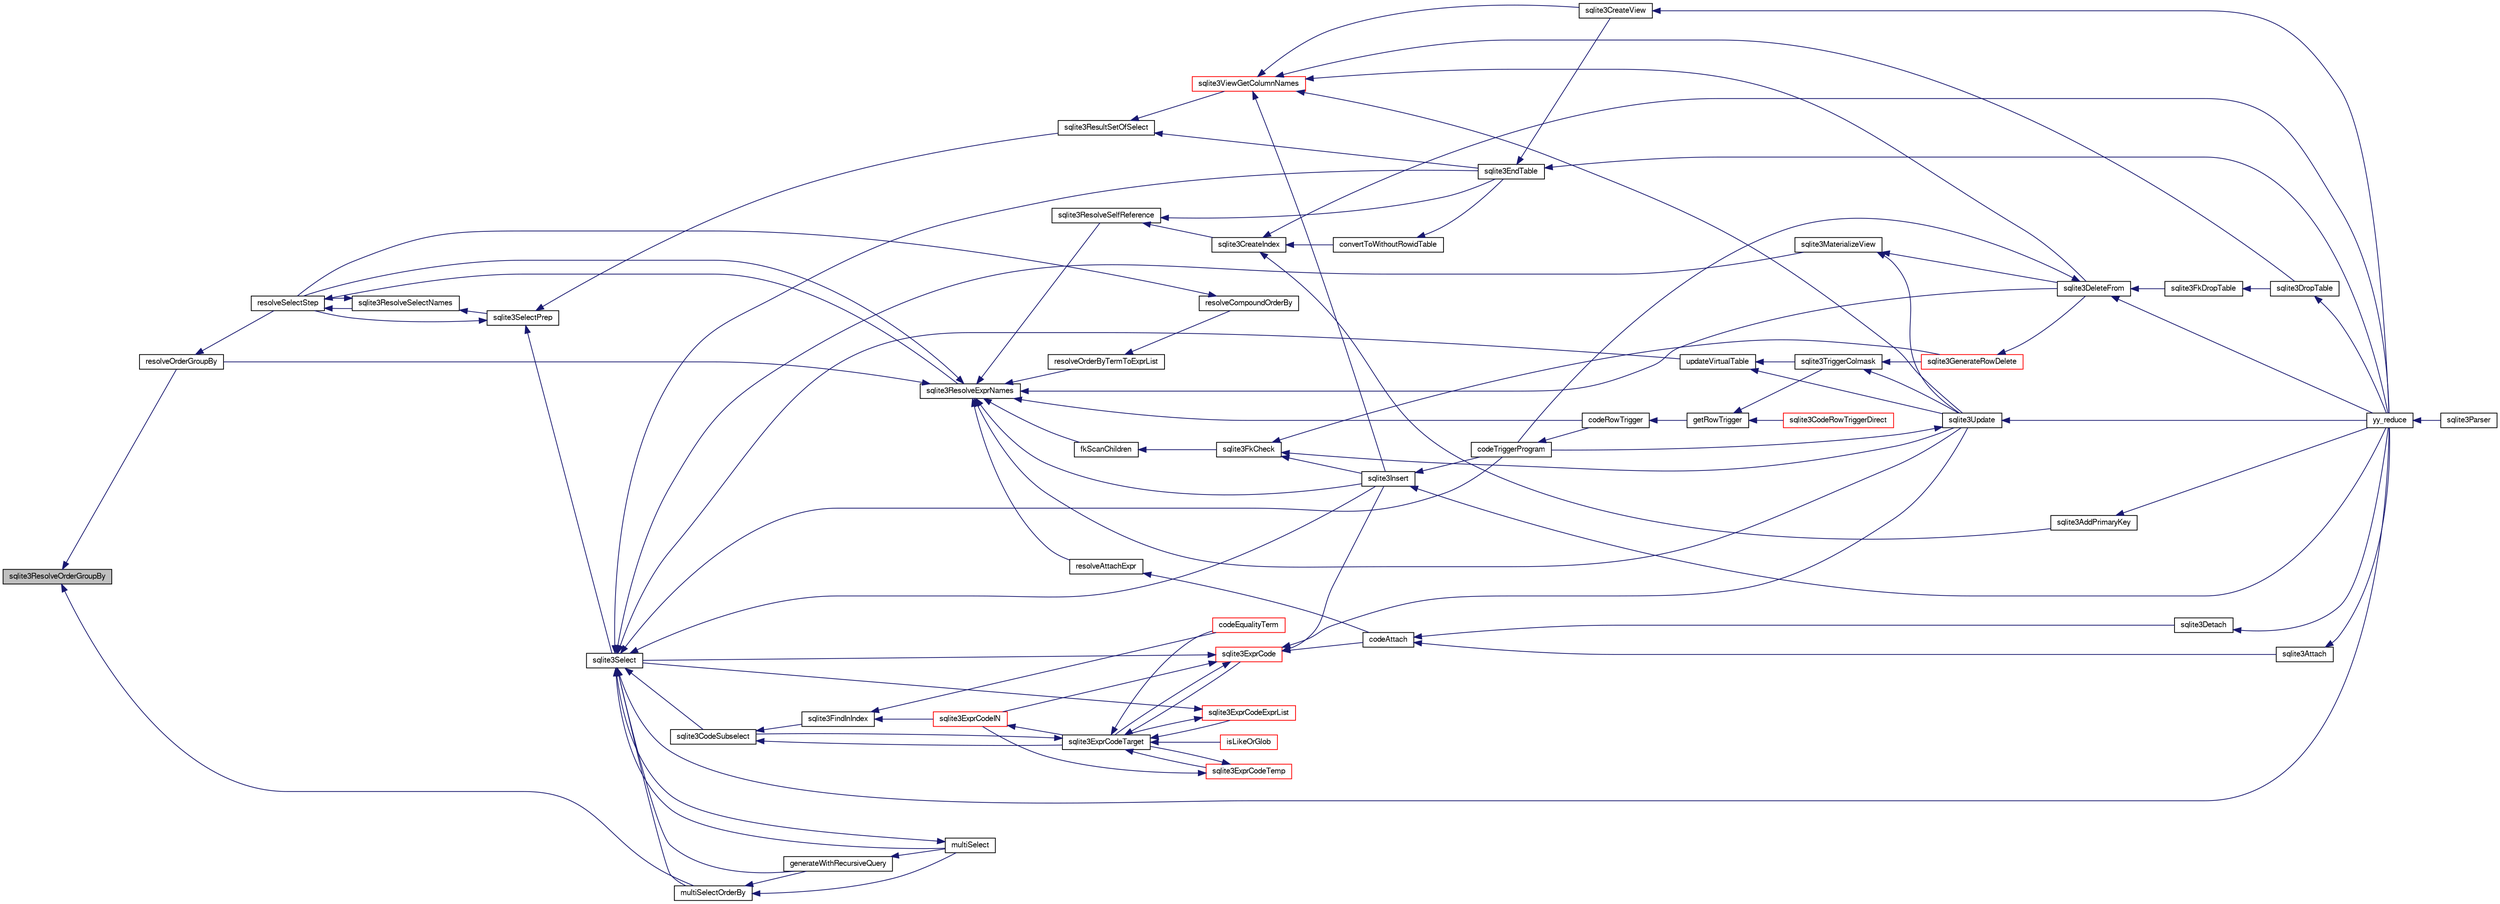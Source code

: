 digraph "sqlite3ResolveOrderGroupBy"
{
  edge [fontname="FreeSans",fontsize="10",labelfontname="FreeSans",labelfontsize="10"];
  node [fontname="FreeSans",fontsize="10",shape=record];
  rankdir="LR";
  Node679423 [label="sqlite3ResolveOrderGroupBy",height=0.2,width=0.4,color="black", fillcolor="grey75", style="filled", fontcolor="black"];
  Node679423 -> Node679424 [dir="back",color="midnightblue",fontsize="10",style="solid",fontname="FreeSans"];
  Node679424 [label="resolveOrderGroupBy",height=0.2,width=0.4,color="black", fillcolor="white", style="filled",URL="$sqlite3_8c.html#a4dc8ed6177a5de887eae1010992e3d00"];
  Node679424 -> Node679425 [dir="back",color="midnightblue",fontsize="10",style="solid",fontname="FreeSans"];
  Node679425 [label="resolveSelectStep",height=0.2,width=0.4,color="black", fillcolor="white", style="filled",URL="$sqlite3_8c.html#a0b9015a9e505c63fd104dcbad672c814"];
  Node679425 -> Node679426 [dir="back",color="midnightblue",fontsize="10",style="solid",fontname="FreeSans"];
  Node679426 [label="sqlite3ResolveExprNames",height=0.2,width=0.4,color="black", fillcolor="white", style="filled",URL="$sqlite3_8c.html#a537cf717a3f847807d3a3fd65da636ad"];
  Node679426 -> Node679427 [dir="back",color="midnightblue",fontsize="10",style="solid",fontname="FreeSans"];
  Node679427 [label="resolveOrderByTermToExprList",height=0.2,width=0.4,color="black", fillcolor="white", style="filled",URL="$sqlite3_8c.html#ac7f7eabdc769257622ad90aac3e02fe6"];
  Node679427 -> Node679428 [dir="back",color="midnightblue",fontsize="10",style="solid",fontname="FreeSans"];
  Node679428 [label="resolveCompoundOrderBy",height=0.2,width=0.4,color="black", fillcolor="white", style="filled",URL="$sqlite3_8c.html#a462c5aa49cfd6aad6a92fa60ddefc569"];
  Node679428 -> Node679425 [dir="back",color="midnightblue",fontsize="10",style="solid",fontname="FreeSans"];
  Node679426 -> Node679424 [dir="back",color="midnightblue",fontsize="10",style="solid",fontname="FreeSans"];
  Node679426 -> Node679425 [dir="back",color="midnightblue",fontsize="10",style="solid",fontname="FreeSans"];
  Node679426 -> Node679429 [dir="back",color="midnightblue",fontsize="10",style="solid",fontname="FreeSans"];
  Node679429 [label="sqlite3ResolveSelfReference",height=0.2,width=0.4,color="black", fillcolor="white", style="filled",URL="$sqlite3_8c.html#ab524095a849de78f8728167d19336094"];
  Node679429 -> Node679430 [dir="back",color="midnightblue",fontsize="10",style="solid",fontname="FreeSans"];
  Node679430 [label="sqlite3EndTable",height=0.2,width=0.4,color="black", fillcolor="white", style="filled",URL="$sqlite3_8c.html#a7b5f2c66c0f0b6f819d970ca389768b0"];
  Node679430 -> Node679431 [dir="back",color="midnightblue",fontsize="10",style="solid",fontname="FreeSans"];
  Node679431 [label="sqlite3CreateView",height=0.2,width=0.4,color="black", fillcolor="white", style="filled",URL="$sqlite3_8c.html#a9d85cb00ff71dee5cd9a019503a6982e"];
  Node679431 -> Node679432 [dir="back",color="midnightblue",fontsize="10",style="solid",fontname="FreeSans"];
  Node679432 [label="yy_reduce",height=0.2,width=0.4,color="black", fillcolor="white", style="filled",URL="$sqlite3_8c.html#a7c419a9b25711c666a9a2449ef377f14"];
  Node679432 -> Node679433 [dir="back",color="midnightblue",fontsize="10",style="solid",fontname="FreeSans"];
  Node679433 [label="sqlite3Parser",height=0.2,width=0.4,color="black", fillcolor="white", style="filled",URL="$sqlite3_8c.html#a0327d71a5fabe0b6a343d78a2602e72a"];
  Node679430 -> Node679432 [dir="back",color="midnightblue",fontsize="10",style="solid",fontname="FreeSans"];
  Node679429 -> Node679434 [dir="back",color="midnightblue",fontsize="10",style="solid",fontname="FreeSans"];
  Node679434 [label="sqlite3CreateIndex",height=0.2,width=0.4,color="black", fillcolor="white", style="filled",URL="$sqlite3_8c.html#a8dbe5e590ab6c58a8c45f34f7c81e825"];
  Node679434 -> Node679435 [dir="back",color="midnightblue",fontsize="10",style="solid",fontname="FreeSans"];
  Node679435 [label="sqlite3AddPrimaryKey",height=0.2,width=0.4,color="black", fillcolor="white", style="filled",URL="$sqlite3_8c.html#af2b0672c3379d2a7d927d210ae0ade62"];
  Node679435 -> Node679432 [dir="back",color="midnightblue",fontsize="10",style="solid",fontname="FreeSans"];
  Node679434 -> Node679436 [dir="back",color="midnightblue",fontsize="10",style="solid",fontname="FreeSans"];
  Node679436 [label="convertToWithoutRowidTable",height=0.2,width=0.4,color="black", fillcolor="white", style="filled",URL="$sqlite3_8c.html#a0d41effc4e4a0ba740429a08f6747313"];
  Node679436 -> Node679430 [dir="back",color="midnightblue",fontsize="10",style="solid",fontname="FreeSans"];
  Node679434 -> Node679432 [dir="back",color="midnightblue",fontsize="10",style="solid",fontname="FreeSans"];
  Node679426 -> Node679437 [dir="back",color="midnightblue",fontsize="10",style="solid",fontname="FreeSans"];
  Node679437 [label="resolveAttachExpr",height=0.2,width=0.4,color="black", fillcolor="white", style="filled",URL="$sqlite3_8c.html#a2b0ae2ee3fae38ccc805f582a9ce38f5"];
  Node679437 -> Node679438 [dir="back",color="midnightblue",fontsize="10",style="solid",fontname="FreeSans"];
  Node679438 [label="codeAttach",height=0.2,width=0.4,color="black", fillcolor="white", style="filled",URL="$sqlite3_8c.html#ade4e9e30d828a19c191fdcb098676d5b"];
  Node679438 -> Node679439 [dir="back",color="midnightblue",fontsize="10",style="solid",fontname="FreeSans"];
  Node679439 [label="sqlite3Detach",height=0.2,width=0.4,color="black", fillcolor="white", style="filled",URL="$sqlite3_8c.html#ab1a5a0b01c7560aef5e0b8603a68747d"];
  Node679439 -> Node679432 [dir="back",color="midnightblue",fontsize="10",style="solid",fontname="FreeSans"];
  Node679438 -> Node679440 [dir="back",color="midnightblue",fontsize="10",style="solid",fontname="FreeSans"];
  Node679440 [label="sqlite3Attach",height=0.2,width=0.4,color="black", fillcolor="white", style="filled",URL="$sqlite3_8c.html#ae0907fe0b43cc1b4c7e6a16213e8546f"];
  Node679440 -> Node679432 [dir="back",color="midnightblue",fontsize="10",style="solid",fontname="FreeSans"];
  Node679426 -> Node679441 [dir="back",color="midnightblue",fontsize="10",style="solid",fontname="FreeSans"];
  Node679441 [label="sqlite3DeleteFrom",height=0.2,width=0.4,color="black", fillcolor="white", style="filled",URL="$sqlite3_8c.html#ab9b4b45349188b49eabb23f94608a091"];
  Node679441 -> Node679442 [dir="back",color="midnightblue",fontsize="10",style="solid",fontname="FreeSans"];
  Node679442 [label="sqlite3FkDropTable",height=0.2,width=0.4,color="black", fillcolor="white", style="filled",URL="$sqlite3_8c.html#a1218c6fc74e89152ceaa4760e82f5ef9"];
  Node679442 -> Node679443 [dir="back",color="midnightblue",fontsize="10",style="solid",fontname="FreeSans"];
  Node679443 [label="sqlite3DropTable",height=0.2,width=0.4,color="black", fillcolor="white", style="filled",URL="$sqlite3_8c.html#a5534f77364b5568783c0e50db3c9defb"];
  Node679443 -> Node679432 [dir="back",color="midnightblue",fontsize="10",style="solid",fontname="FreeSans"];
  Node679441 -> Node679444 [dir="back",color="midnightblue",fontsize="10",style="solid",fontname="FreeSans"];
  Node679444 [label="codeTriggerProgram",height=0.2,width=0.4,color="black", fillcolor="white", style="filled",URL="$sqlite3_8c.html#a120801f59d9281d201d2ff4b2606836e"];
  Node679444 -> Node679445 [dir="back",color="midnightblue",fontsize="10",style="solid",fontname="FreeSans"];
  Node679445 [label="codeRowTrigger",height=0.2,width=0.4,color="black", fillcolor="white", style="filled",URL="$sqlite3_8c.html#a463cea5aaaf388b560b206570a0022fc"];
  Node679445 -> Node679446 [dir="back",color="midnightblue",fontsize="10",style="solid",fontname="FreeSans"];
  Node679446 [label="getRowTrigger",height=0.2,width=0.4,color="black", fillcolor="white", style="filled",URL="$sqlite3_8c.html#a69626ef20b540d1a2b19cf56f3f45689"];
  Node679446 -> Node679447 [dir="back",color="midnightblue",fontsize="10",style="solid",fontname="FreeSans"];
  Node679447 [label="sqlite3CodeRowTriggerDirect",height=0.2,width=0.4,color="red", fillcolor="white", style="filled",URL="$sqlite3_8c.html#ad92829f9001bcf89a0299dad5a48acd4"];
  Node679446 -> Node679454 [dir="back",color="midnightblue",fontsize="10",style="solid",fontname="FreeSans"];
  Node679454 [label="sqlite3TriggerColmask",height=0.2,width=0.4,color="black", fillcolor="white", style="filled",URL="$sqlite3_8c.html#acace8e99e37ae5e84ea03c65e820c540"];
  Node679454 -> Node679449 [dir="back",color="midnightblue",fontsize="10",style="solid",fontname="FreeSans"];
  Node679449 [label="sqlite3GenerateRowDelete",height=0.2,width=0.4,color="red", fillcolor="white", style="filled",URL="$sqlite3_8c.html#a2c76cbf3027fc18fdbb8cb4cd96b77d9"];
  Node679449 -> Node679441 [dir="back",color="midnightblue",fontsize="10",style="solid",fontname="FreeSans"];
  Node679454 -> Node679452 [dir="back",color="midnightblue",fontsize="10",style="solid",fontname="FreeSans"];
  Node679452 [label="sqlite3Update",height=0.2,width=0.4,color="black", fillcolor="white", style="filled",URL="$sqlite3_8c.html#ac5aa67c46e8cc8174566fabe6809fafa"];
  Node679452 -> Node679444 [dir="back",color="midnightblue",fontsize="10",style="solid",fontname="FreeSans"];
  Node679452 -> Node679432 [dir="back",color="midnightblue",fontsize="10",style="solid",fontname="FreeSans"];
  Node679441 -> Node679432 [dir="back",color="midnightblue",fontsize="10",style="solid",fontname="FreeSans"];
  Node679426 -> Node679455 [dir="back",color="midnightblue",fontsize="10",style="solid",fontname="FreeSans"];
  Node679455 [label="fkScanChildren",height=0.2,width=0.4,color="black", fillcolor="white", style="filled",URL="$sqlite3_8c.html#a67c9dcb484336b3155e7a82a037d4691"];
  Node679455 -> Node679456 [dir="back",color="midnightblue",fontsize="10",style="solid",fontname="FreeSans"];
  Node679456 [label="sqlite3FkCheck",height=0.2,width=0.4,color="black", fillcolor="white", style="filled",URL="$sqlite3_8c.html#aa38fb76c7d6f48f19772877a41703b92"];
  Node679456 -> Node679449 [dir="back",color="midnightblue",fontsize="10",style="solid",fontname="FreeSans"];
  Node679456 -> Node679451 [dir="back",color="midnightblue",fontsize="10",style="solid",fontname="FreeSans"];
  Node679451 [label="sqlite3Insert",height=0.2,width=0.4,color="black", fillcolor="white", style="filled",URL="$sqlite3_8c.html#a5b17c9c2000bae6bdff8e6be48d7dc2b"];
  Node679451 -> Node679444 [dir="back",color="midnightblue",fontsize="10",style="solid",fontname="FreeSans"];
  Node679451 -> Node679432 [dir="back",color="midnightblue",fontsize="10",style="solid",fontname="FreeSans"];
  Node679456 -> Node679452 [dir="back",color="midnightblue",fontsize="10",style="solid",fontname="FreeSans"];
  Node679426 -> Node679451 [dir="back",color="midnightblue",fontsize="10",style="solid",fontname="FreeSans"];
  Node679426 -> Node679445 [dir="back",color="midnightblue",fontsize="10",style="solid",fontname="FreeSans"];
  Node679426 -> Node679452 [dir="back",color="midnightblue",fontsize="10",style="solid",fontname="FreeSans"];
  Node679425 -> Node679457 [dir="back",color="midnightblue",fontsize="10",style="solid",fontname="FreeSans"];
  Node679457 [label="sqlite3ResolveSelectNames",height=0.2,width=0.4,color="black", fillcolor="white", style="filled",URL="$sqlite3_8c.html#a0cf10c480643b1ab9eaa02056a400734"];
  Node679457 -> Node679425 [dir="back",color="midnightblue",fontsize="10",style="solid",fontname="FreeSans"];
  Node679457 -> Node679458 [dir="back",color="midnightblue",fontsize="10",style="solid",fontname="FreeSans"];
  Node679458 [label="sqlite3SelectPrep",height=0.2,width=0.4,color="black", fillcolor="white", style="filled",URL="$sqlite3_8c.html#aa4385bd53c0a43dea72fbc23cc78e1c6"];
  Node679458 -> Node679425 [dir="back",color="midnightblue",fontsize="10",style="solid",fontname="FreeSans"];
  Node679458 -> Node679459 [dir="back",color="midnightblue",fontsize="10",style="solid",fontname="FreeSans"];
  Node679459 [label="sqlite3ResultSetOfSelect",height=0.2,width=0.4,color="black", fillcolor="white", style="filled",URL="$sqlite3_8c.html#ade35a86757654a36498d74152aa2fda8"];
  Node679459 -> Node679430 [dir="back",color="midnightblue",fontsize="10",style="solid",fontname="FreeSans"];
  Node679459 -> Node679460 [dir="back",color="midnightblue",fontsize="10",style="solid",fontname="FreeSans"];
  Node679460 [label="sqlite3ViewGetColumnNames",height=0.2,width=0.4,color="red", fillcolor="white", style="filled",URL="$sqlite3_8c.html#aebc7cd8d9e2bd174ae0a60363d3f6ce8"];
  Node679460 -> Node679431 [dir="back",color="midnightblue",fontsize="10",style="solid",fontname="FreeSans"];
  Node679460 -> Node679443 [dir="back",color="midnightblue",fontsize="10",style="solid",fontname="FreeSans"];
  Node679460 -> Node679441 [dir="back",color="midnightblue",fontsize="10",style="solid",fontname="FreeSans"];
  Node679460 -> Node679451 [dir="back",color="midnightblue",fontsize="10",style="solid",fontname="FreeSans"];
  Node679460 -> Node679452 [dir="back",color="midnightblue",fontsize="10",style="solid",fontname="FreeSans"];
  Node679458 -> Node679465 [dir="back",color="midnightblue",fontsize="10",style="solid",fontname="FreeSans"];
  Node679465 [label="sqlite3Select",height=0.2,width=0.4,color="black", fillcolor="white", style="filled",URL="$sqlite3_8c.html#a2465ee8c956209ba4b272477b7c21a45"];
  Node679465 -> Node679466 [dir="back",color="midnightblue",fontsize="10",style="solid",fontname="FreeSans"];
  Node679466 [label="sqlite3CodeSubselect",height=0.2,width=0.4,color="black", fillcolor="white", style="filled",URL="$sqlite3_8c.html#aa69b46d2204a1d1b110107a1be12ee0c"];
  Node679466 -> Node679467 [dir="back",color="midnightblue",fontsize="10",style="solid",fontname="FreeSans"];
  Node679467 [label="sqlite3FindInIndex",height=0.2,width=0.4,color="black", fillcolor="white", style="filled",URL="$sqlite3_8c.html#af7d8c56ab0231f44bb5f87b3fafeffb2"];
  Node679467 -> Node679468 [dir="back",color="midnightblue",fontsize="10",style="solid",fontname="FreeSans"];
  Node679468 [label="sqlite3ExprCodeIN",height=0.2,width=0.4,color="red", fillcolor="white", style="filled",URL="$sqlite3_8c.html#ad9cf4f5b5ffb90c24a4a0900c8626193"];
  Node679468 -> Node679469 [dir="back",color="midnightblue",fontsize="10",style="solid",fontname="FreeSans"];
  Node679469 [label="sqlite3ExprCodeTarget",height=0.2,width=0.4,color="black", fillcolor="white", style="filled",URL="$sqlite3_8c.html#a4f308397a0a3ed299ed31aaa1ae2a293"];
  Node679469 -> Node679466 [dir="back",color="midnightblue",fontsize="10",style="solid",fontname="FreeSans"];
  Node679469 -> Node679470 [dir="back",color="midnightblue",fontsize="10",style="solid",fontname="FreeSans"];
  Node679470 [label="sqlite3ExprCodeTemp",height=0.2,width=0.4,color="red", fillcolor="white", style="filled",URL="$sqlite3_8c.html#a3bc5c1ccb3c5851847e2aeb4a84ae1fc"];
  Node679470 -> Node679468 [dir="back",color="midnightblue",fontsize="10",style="solid",fontname="FreeSans"];
  Node679470 -> Node679469 [dir="back",color="midnightblue",fontsize="10",style="solid",fontname="FreeSans"];
  Node679469 -> Node679483 [dir="back",color="midnightblue",fontsize="10",style="solid",fontname="FreeSans"];
  Node679483 [label="sqlite3ExprCode",height=0.2,width=0.4,color="red", fillcolor="white", style="filled",URL="$sqlite3_8c.html#a75f270fb0b111b86924cca4ea507b417"];
  Node679483 -> Node679468 [dir="back",color="midnightblue",fontsize="10",style="solid",fontname="FreeSans"];
  Node679483 -> Node679469 [dir="back",color="midnightblue",fontsize="10",style="solid",fontname="FreeSans"];
  Node679483 -> Node679438 [dir="back",color="midnightblue",fontsize="10",style="solid",fontname="FreeSans"];
  Node679483 -> Node679451 [dir="back",color="midnightblue",fontsize="10",style="solid",fontname="FreeSans"];
  Node679483 -> Node679465 [dir="back",color="midnightblue",fontsize="10",style="solid",fontname="FreeSans"];
  Node679483 -> Node679452 [dir="back",color="midnightblue",fontsize="10",style="solid",fontname="FreeSans"];
  Node679469 -> Node679492 [dir="back",color="midnightblue",fontsize="10",style="solid",fontname="FreeSans"];
  Node679492 [label="sqlite3ExprCodeExprList",height=0.2,width=0.4,color="red", fillcolor="white", style="filled",URL="$sqlite3_8c.html#a05b2b3dc3de7565de24eb3a2ff4e9566"];
  Node679492 -> Node679469 [dir="back",color="midnightblue",fontsize="10",style="solid",fontname="FreeSans"];
  Node679492 -> Node679465 [dir="back",color="midnightblue",fontsize="10",style="solid",fontname="FreeSans"];
  Node679469 -> Node679495 [dir="back",color="midnightblue",fontsize="10",style="solid",fontname="FreeSans"];
  Node679495 [label="isLikeOrGlob",height=0.2,width=0.4,color="red", fillcolor="white", style="filled",URL="$sqlite3_8c.html#a6c38e495198bf8976f68d1a6ebd74a50"];
  Node679469 -> Node679504 [dir="back",color="midnightblue",fontsize="10",style="solid",fontname="FreeSans"];
  Node679504 [label="codeEqualityTerm",height=0.2,width=0.4,color="red", fillcolor="white", style="filled",URL="$sqlite3_8c.html#ad88a57073f031452c9843e97f15acc47"];
  Node679467 -> Node679504 [dir="back",color="midnightblue",fontsize="10",style="solid",fontname="FreeSans"];
  Node679466 -> Node679469 [dir="back",color="midnightblue",fontsize="10",style="solid",fontname="FreeSans"];
  Node679465 -> Node679430 [dir="back",color="midnightblue",fontsize="10",style="solid",fontname="FreeSans"];
  Node679465 -> Node679506 [dir="back",color="midnightblue",fontsize="10",style="solid",fontname="FreeSans"];
  Node679506 [label="sqlite3MaterializeView",height=0.2,width=0.4,color="black", fillcolor="white", style="filled",URL="$sqlite3_8c.html#a4557984b0b75f998fb0c3f231c9b1def"];
  Node679506 -> Node679441 [dir="back",color="midnightblue",fontsize="10",style="solid",fontname="FreeSans"];
  Node679506 -> Node679452 [dir="back",color="midnightblue",fontsize="10",style="solid",fontname="FreeSans"];
  Node679465 -> Node679451 [dir="back",color="midnightblue",fontsize="10",style="solid",fontname="FreeSans"];
  Node679465 -> Node679488 [dir="back",color="midnightblue",fontsize="10",style="solid",fontname="FreeSans"];
  Node679488 [label="generateWithRecursiveQuery",height=0.2,width=0.4,color="black", fillcolor="white", style="filled",URL="$sqlite3_8c.html#ade2c3663fa9c3b9676507984b9483942"];
  Node679488 -> Node679489 [dir="back",color="midnightblue",fontsize="10",style="solid",fontname="FreeSans"];
  Node679489 [label="multiSelect",height=0.2,width=0.4,color="black", fillcolor="white", style="filled",URL="$sqlite3_8c.html#a6456c61f3d9b2389738753cedfa24fa7"];
  Node679489 -> Node679465 [dir="back",color="midnightblue",fontsize="10",style="solid",fontname="FreeSans"];
  Node679465 -> Node679489 [dir="back",color="midnightblue",fontsize="10",style="solid",fontname="FreeSans"];
  Node679465 -> Node679490 [dir="back",color="midnightblue",fontsize="10",style="solid",fontname="FreeSans"];
  Node679490 [label="multiSelectOrderBy",height=0.2,width=0.4,color="black", fillcolor="white", style="filled",URL="$sqlite3_8c.html#afcdb8488c6f4dfdadaf9f04bca35b808"];
  Node679490 -> Node679488 [dir="back",color="midnightblue",fontsize="10",style="solid",fontname="FreeSans"];
  Node679490 -> Node679489 [dir="back",color="midnightblue",fontsize="10",style="solid",fontname="FreeSans"];
  Node679465 -> Node679444 [dir="back",color="midnightblue",fontsize="10",style="solid",fontname="FreeSans"];
  Node679465 -> Node679507 [dir="back",color="midnightblue",fontsize="10",style="solid",fontname="FreeSans"];
  Node679507 [label="updateVirtualTable",height=0.2,width=0.4,color="black", fillcolor="white", style="filled",URL="$sqlite3_8c.html#a740220531db9293c39a2cdd7da3f74e1"];
  Node679507 -> Node679454 [dir="back",color="midnightblue",fontsize="10",style="solid",fontname="FreeSans"];
  Node679507 -> Node679452 [dir="back",color="midnightblue",fontsize="10",style="solid",fontname="FreeSans"];
  Node679465 -> Node679432 [dir="back",color="midnightblue",fontsize="10",style="solid",fontname="FreeSans"];
  Node679423 -> Node679490 [dir="back",color="midnightblue",fontsize="10",style="solid",fontname="FreeSans"];
}

